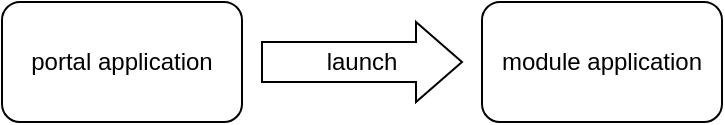 <mxfile version="14.8.5" type="github">
  <diagram id="G6BNjI7axVwe6SpNbhrn" name="Page-1">
    <mxGraphModel dx="946" dy="620" grid="1" gridSize="10" guides="1" tooltips="1" connect="1" arrows="1" fold="1" page="1" pageScale="1" pageWidth="827" pageHeight="1169" math="0" shadow="0">
      <root>
        <mxCell id="0" />
        <mxCell id="1" parent="0" />
        <mxCell id="nYr-fRGJlqaklRjXVoRJ-1" value="portal application" style="rounded=1;whiteSpace=wrap;html=1;" vertex="1" parent="1">
          <mxGeometry x="80" y="40" width="120" height="60" as="geometry" />
        </mxCell>
        <mxCell id="nYr-fRGJlqaklRjXVoRJ-3" value="module application" style="rounded=1;whiteSpace=wrap;html=1;" vertex="1" parent="1">
          <mxGeometry x="320" y="40" width="120" height="60" as="geometry" />
        </mxCell>
        <mxCell id="nYr-fRGJlqaklRjXVoRJ-4" value="launch" style="shape=singleArrow;whiteSpace=wrap;html=1;arrowWidth=0.5;arrowSize=0.23;" vertex="1" parent="1">
          <mxGeometry x="210" y="50" width="100" height="40" as="geometry" />
        </mxCell>
      </root>
    </mxGraphModel>
  </diagram>
</mxfile>
